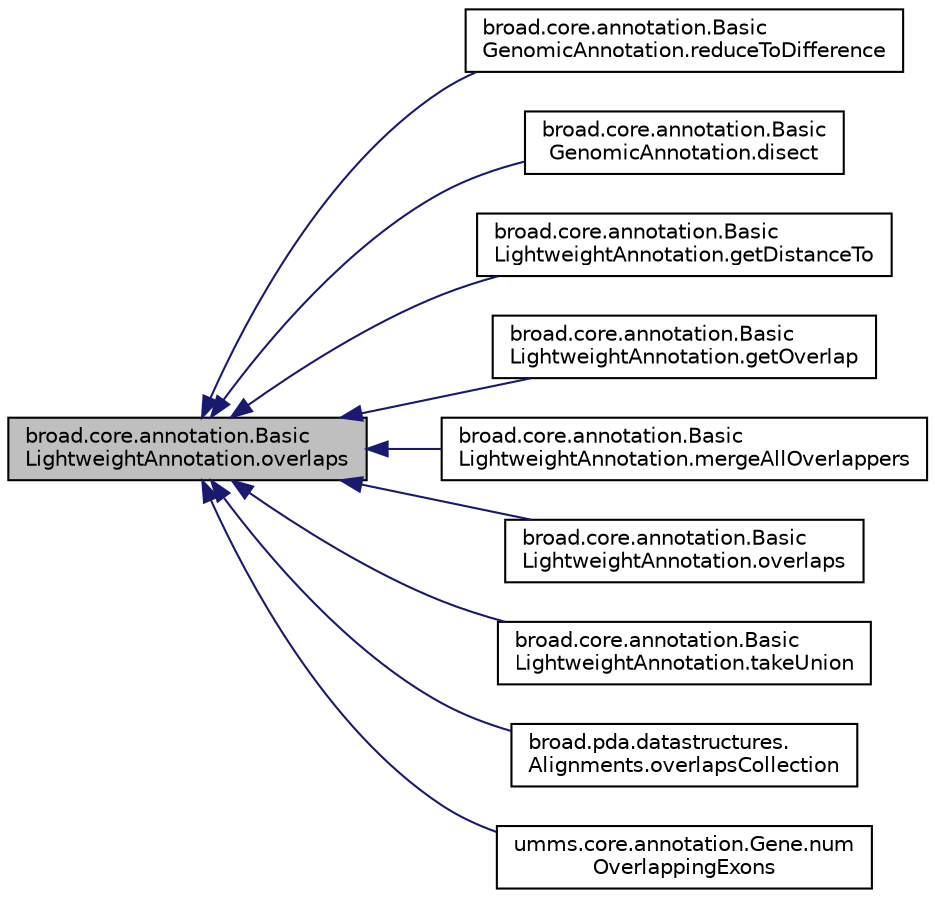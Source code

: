 digraph "broad.core.annotation.BasicLightweightAnnotation.overlaps"
{
  edge [fontname="Helvetica",fontsize="10",labelfontname="Helvetica",labelfontsize="10"];
  node [fontname="Helvetica",fontsize="10",shape=record];
  rankdir="LR";
  Node1 [label="broad.core.annotation.Basic\lLightweightAnnotation.overlaps",height=0.2,width=0.4,color="black", fillcolor="grey75", style="filled" fontcolor="black"];
  Node1 -> Node2 [dir="back",color="midnightblue",fontsize="10",style="solid"];
  Node2 [label="broad.core.annotation.Basic\lGenomicAnnotation.reduceToDifference",height=0.2,width=0.4,color="black", fillcolor="white", style="filled",URL="$classbroad_1_1core_1_1annotation_1_1_basic_genomic_annotation.html#aae52f0396a44e84344f41f23cb83022e"];
  Node1 -> Node3 [dir="back",color="midnightblue",fontsize="10",style="solid"];
  Node3 [label="broad.core.annotation.Basic\lGenomicAnnotation.disect",height=0.2,width=0.4,color="black", fillcolor="white", style="filled",URL="$classbroad_1_1core_1_1annotation_1_1_basic_genomic_annotation.html#a500d51a415b92e638ab83723af56dff0"];
  Node1 -> Node4 [dir="back",color="midnightblue",fontsize="10",style="solid"];
  Node4 [label="broad.core.annotation.Basic\lLightweightAnnotation.getDistanceTo",height=0.2,width=0.4,color="black", fillcolor="white", style="filled",URL="$classbroad_1_1core_1_1annotation_1_1_basic_lightweight_annotation.html#a944575391d1ef0c562e3beeb4d493925"];
  Node1 -> Node5 [dir="back",color="midnightblue",fontsize="10",style="solid"];
  Node5 [label="broad.core.annotation.Basic\lLightweightAnnotation.getOverlap",height=0.2,width=0.4,color="black", fillcolor="white", style="filled",URL="$classbroad_1_1core_1_1annotation_1_1_basic_lightweight_annotation.html#a37f37590e75f2cbbb1268a59b8a686f5"];
  Node1 -> Node6 [dir="back",color="midnightblue",fontsize="10",style="solid"];
  Node6 [label="broad.core.annotation.Basic\lLightweightAnnotation.mergeAllOverlappers",height=0.2,width=0.4,color="black", fillcolor="white", style="filled",URL="$classbroad_1_1core_1_1annotation_1_1_basic_lightweight_annotation.html#ab9c2cce66e01225f9f12dd3a1edde9da"];
  Node1 -> Node7 [dir="back",color="midnightblue",fontsize="10",style="solid"];
  Node7 [label="broad.core.annotation.Basic\lLightweightAnnotation.overlaps",height=0.2,width=0.4,color="black", fillcolor="white", style="filled",URL="$classbroad_1_1core_1_1annotation_1_1_basic_lightweight_annotation.html#a8bcdc6badce8dafaee2e128b4cbc2266"];
  Node1 -> Node8 [dir="back",color="midnightblue",fontsize="10",style="solid"];
  Node8 [label="broad.core.annotation.Basic\lLightweightAnnotation.takeUnion",height=0.2,width=0.4,color="black", fillcolor="white", style="filled",URL="$classbroad_1_1core_1_1annotation_1_1_basic_lightweight_annotation.html#adfbce23fbb97636400eab0f450f3f828"];
  Node1 -> Node9 [dir="back",color="midnightblue",fontsize="10",style="solid"];
  Node9 [label="broad.pda.datastructures.\lAlignments.overlapsCollection",height=0.2,width=0.4,color="black", fillcolor="white", style="filled",URL="$classbroad_1_1pda_1_1datastructures_1_1_alignments.html#a000660e9742f30bad37f072dcac3fdb4"];
  Node1 -> Node10 [dir="back",color="midnightblue",fontsize="10",style="solid"];
  Node10 [label="umms.core.annotation.Gene.num\lOverlappingExons",height=0.2,width=0.4,color="black", fillcolor="white", style="filled",URL="$classumms_1_1core_1_1annotation_1_1_gene.html#acf0b3ac17707c018c54c5943f3dc8d4a"];
}
